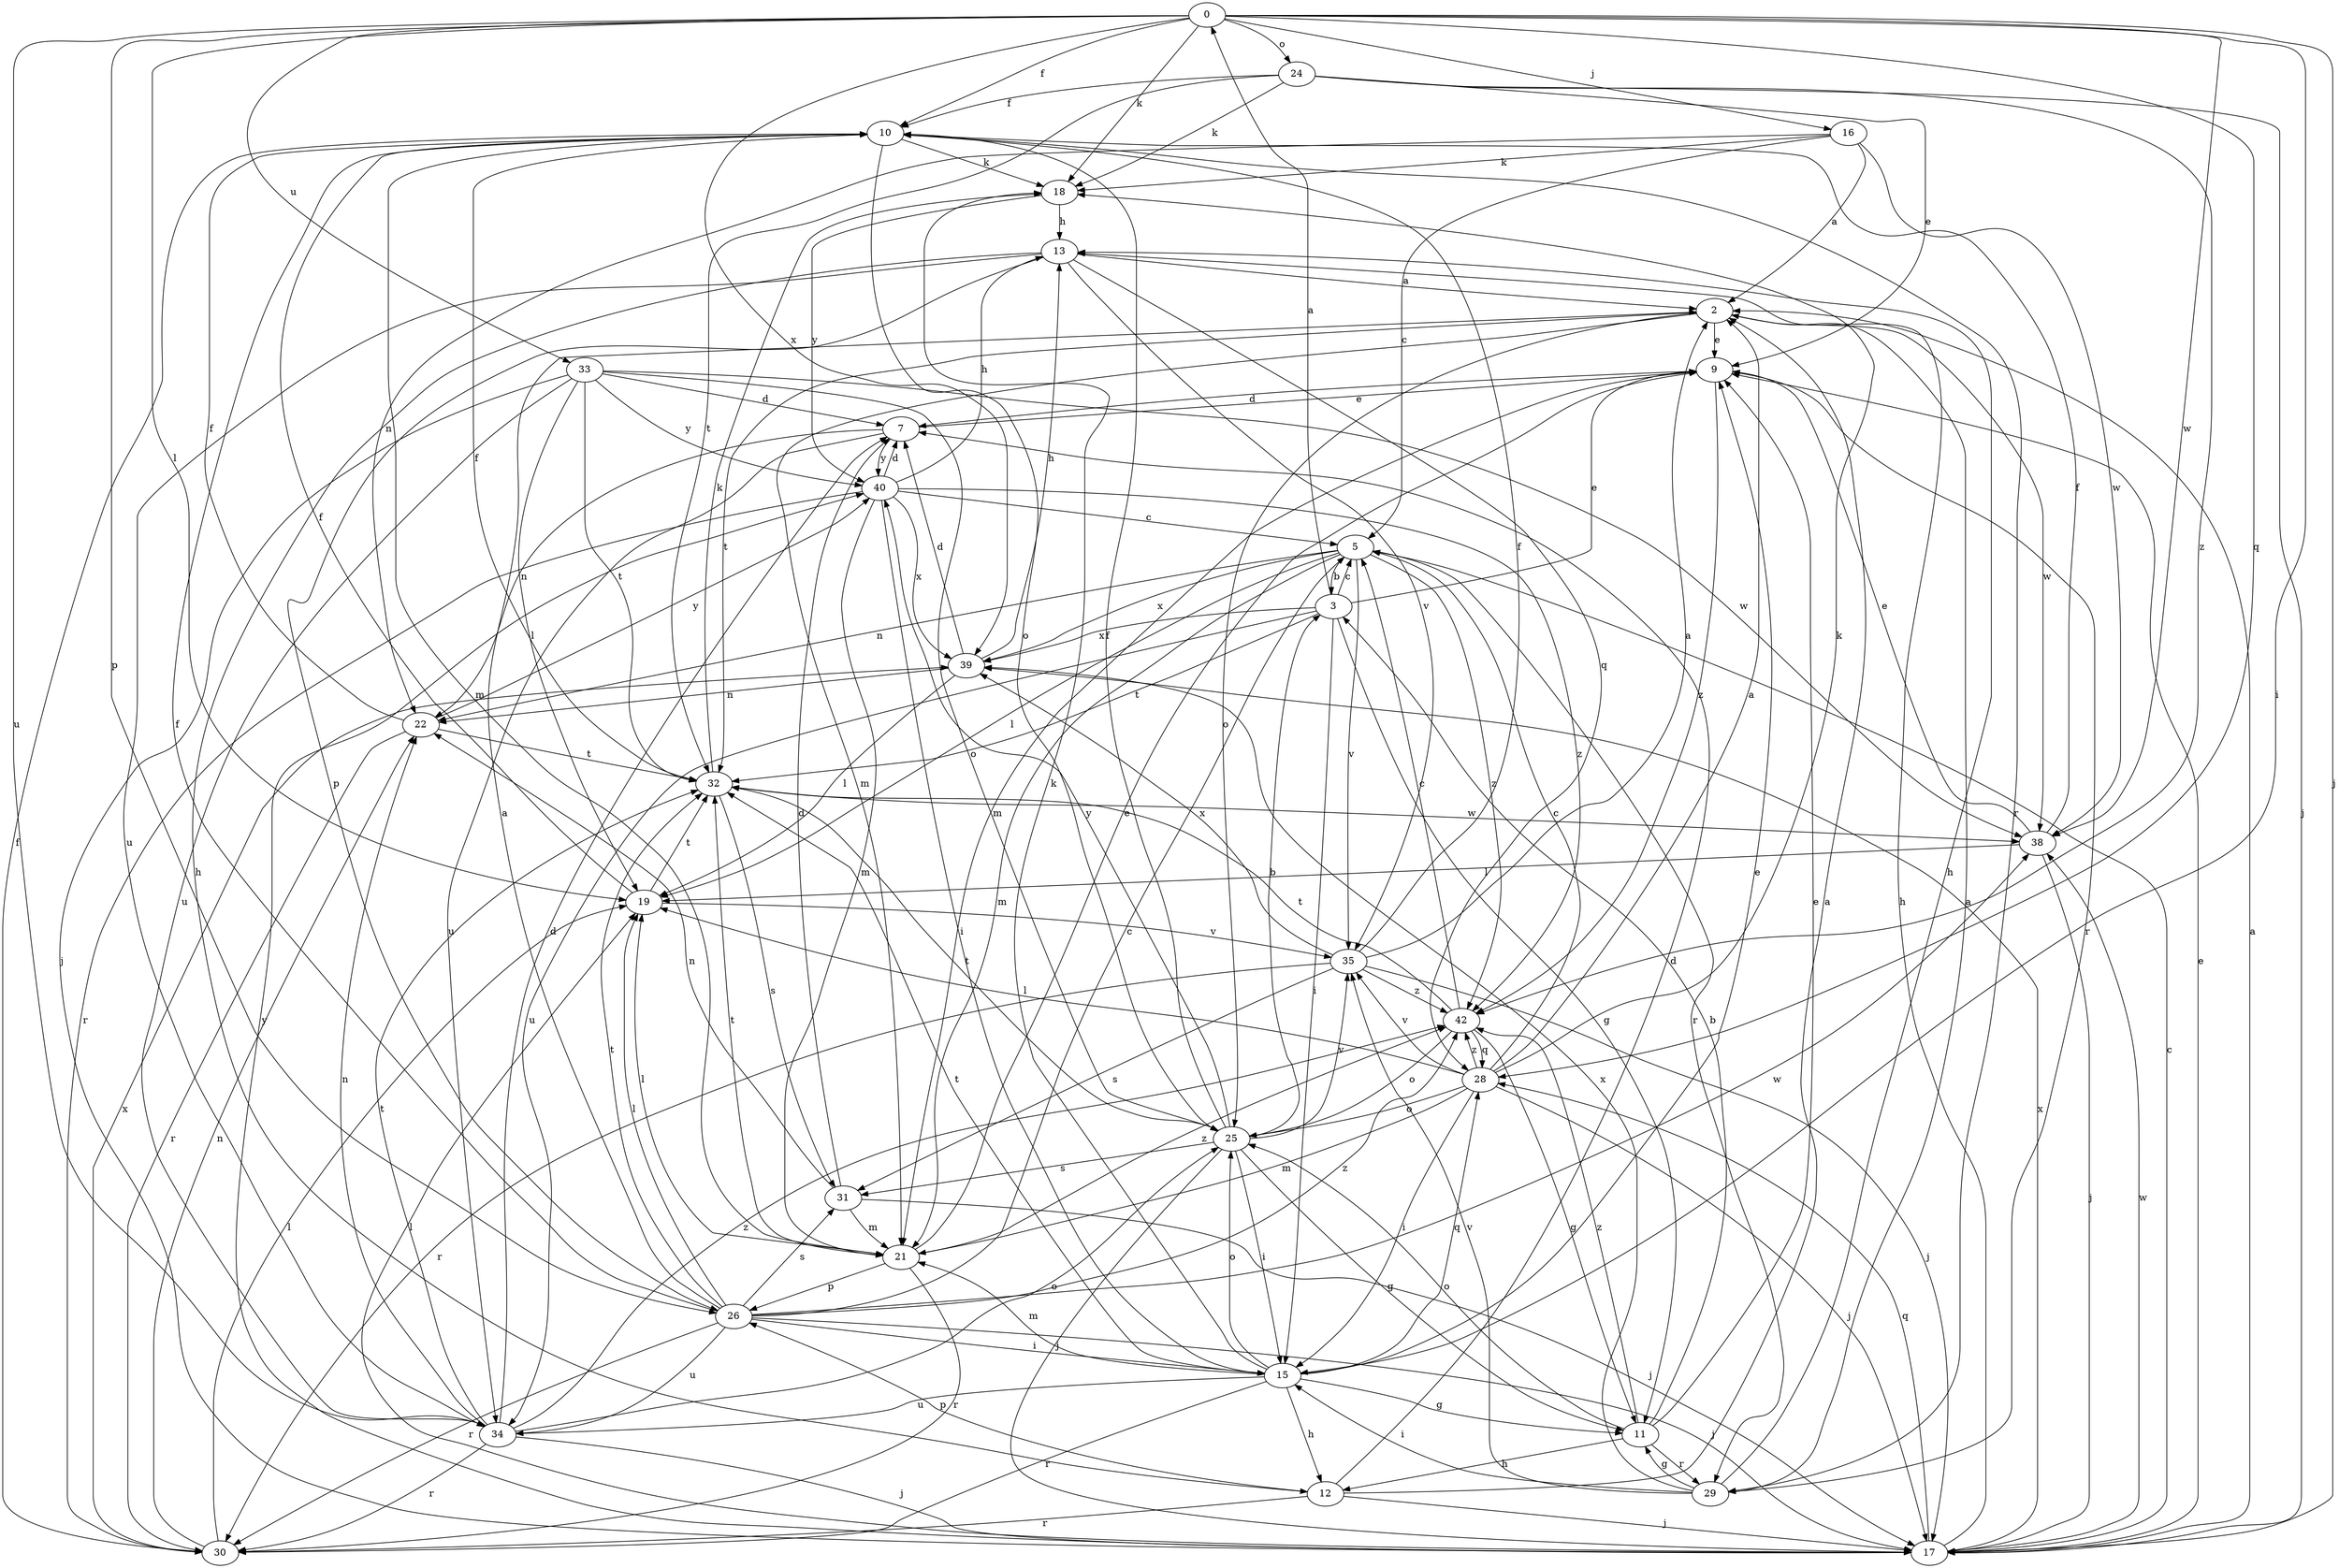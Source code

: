 strict digraph  {
0;
2;
3;
5;
7;
9;
10;
11;
12;
13;
15;
16;
17;
18;
19;
21;
22;
24;
25;
26;
28;
29;
30;
31;
32;
33;
34;
35;
38;
39;
40;
42;
0 -> 10  [label=f];
0 -> 15  [label=i];
0 -> 16  [label=j];
0 -> 17  [label=j];
0 -> 18  [label=k];
0 -> 19  [label=l];
0 -> 24  [label=o];
0 -> 26  [label=p];
0 -> 28  [label=q];
0 -> 33  [label=u];
0 -> 34  [label=u];
0 -> 38  [label=w];
0 -> 39  [label=x];
2 -> 9  [label=e];
2 -> 21  [label=m];
2 -> 25  [label=o];
2 -> 32  [label=t];
2 -> 38  [label=w];
3 -> 0  [label=a];
3 -> 5  [label=c];
3 -> 9  [label=e];
3 -> 11  [label=g];
3 -> 15  [label=i];
3 -> 32  [label=t];
3 -> 34  [label=u];
3 -> 39  [label=x];
5 -> 3  [label=b];
5 -> 19  [label=l];
5 -> 21  [label=m];
5 -> 22  [label=n];
5 -> 29  [label=r];
5 -> 35  [label=v];
5 -> 39  [label=x];
5 -> 42  [label=z];
7 -> 9  [label=e];
7 -> 22  [label=n];
7 -> 34  [label=u];
7 -> 40  [label=y];
9 -> 7  [label=d];
9 -> 21  [label=m];
9 -> 29  [label=r];
9 -> 42  [label=z];
10 -> 18  [label=k];
10 -> 21  [label=m];
10 -> 25  [label=o];
10 -> 29  [label=r];
11 -> 3  [label=b];
11 -> 9  [label=e];
11 -> 12  [label=h];
11 -> 25  [label=o];
11 -> 29  [label=r];
11 -> 42  [label=z];
12 -> 2  [label=a];
12 -> 7  [label=d];
12 -> 17  [label=j];
12 -> 26  [label=p];
12 -> 30  [label=r];
13 -> 2  [label=a];
13 -> 12  [label=h];
13 -> 26  [label=p];
13 -> 28  [label=q];
13 -> 34  [label=u];
13 -> 35  [label=v];
15 -> 9  [label=e];
15 -> 11  [label=g];
15 -> 12  [label=h];
15 -> 18  [label=k];
15 -> 21  [label=m];
15 -> 25  [label=o];
15 -> 28  [label=q];
15 -> 30  [label=r];
15 -> 32  [label=t];
15 -> 34  [label=u];
16 -> 2  [label=a];
16 -> 5  [label=c];
16 -> 18  [label=k];
16 -> 22  [label=n];
16 -> 38  [label=w];
17 -> 2  [label=a];
17 -> 5  [label=c];
17 -> 9  [label=e];
17 -> 13  [label=h];
17 -> 19  [label=l];
17 -> 28  [label=q];
17 -> 38  [label=w];
17 -> 39  [label=x];
17 -> 40  [label=y];
18 -> 13  [label=h];
18 -> 40  [label=y];
19 -> 10  [label=f];
19 -> 32  [label=t];
19 -> 35  [label=v];
21 -> 9  [label=e];
21 -> 19  [label=l];
21 -> 26  [label=p];
21 -> 30  [label=r];
21 -> 32  [label=t];
21 -> 42  [label=z];
22 -> 10  [label=f];
22 -> 30  [label=r];
22 -> 32  [label=t];
22 -> 40  [label=y];
24 -> 9  [label=e];
24 -> 10  [label=f];
24 -> 17  [label=j];
24 -> 18  [label=k];
24 -> 32  [label=t];
24 -> 42  [label=z];
25 -> 3  [label=b];
25 -> 10  [label=f];
25 -> 11  [label=g];
25 -> 15  [label=i];
25 -> 17  [label=j];
25 -> 31  [label=s];
25 -> 32  [label=t];
25 -> 35  [label=v];
25 -> 40  [label=y];
26 -> 2  [label=a];
26 -> 5  [label=c];
26 -> 10  [label=f];
26 -> 15  [label=i];
26 -> 17  [label=j];
26 -> 19  [label=l];
26 -> 30  [label=r];
26 -> 31  [label=s];
26 -> 32  [label=t];
26 -> 34  [label=u];
26 -> 38  [label=w];
26 -> 42  [label=z];
28 -> 2  [label=a];
28 -> 5  [label=c];
28 -> 15  [label=i];
28 -> 17  [label=j];
28 -> 18  [label=k];
28 -> 19  [label=l];
28 -> 21  [label=m];
28 -> 25  [label=o];
28 -> 35  [label=v];
28 -> 42  [label=z];
29 -> 2  [label=a];
29 -> 11  [label=g];
29 -> 13  [label=h];
29 -> 15  [label=i];
29 -> 35  [label=v];
29 -> 39  [label=x];
30 -> 10  [label=f];
30 -> 19  [label=l];
30 -> 22  [label=n];
30 -> 39  [label=x];
31 -> 7  [label=d];
31 -> 17  [label=j];
31 -> 21  [label=m];
31 -> 22  [label=n];
32 -> 10  [label=f];
32 -> 18  [label=k];
32 -> 31  [label=s];
32 -> 38  [label=w];
33 -> 7  [label=d];
33 -> 17  [label=j];
33 -> 19  [label=l];
33 -> 25  [label=o];
33 -> 32  [label=t];
33 -> 34  [label=u];
33 -> 38  [label=w];
33 -> 40  [label=y];
34 -> 7  [label=d];
34 -> 17  [label=j];
34 -> 22  [label=n];
34 -> 25  [label=o];
34 -> 30  [label=r];
34 -> 32  [label=t];
34 -> 42  [label=z];
35 -> 2  [label=a];
35 -> 10  [label=f];
35 -> 17  [label=j];
35 -> 30  [label=r];
35 -> 31  [label=s];
35 -> 39  [label=x];
35 -> 42  [label=z];
38 -> 9  [label=e];
38 -> 10  [label=f];
38 -> 17  [label=j];
38 -> 19  [label=l];
39 -> 7  [label=d];
39 -> 13  [label=h];
39 -> 19  [label=l];
39 -> 22  [label=n];
40 -> 5  [label=c];
40 -> 7  [label=d];
40 -> 13  [label=h];
40 -> 15  [label=i];
40 -> 21  [label=m];
40 -> 30  [label=r];
40 -> 39  [label=x];
40 -> 42  [label=z];
42 -> 5  [label=c];
42 -> 11  [label=g];
42 -> 25  [label=o];
42 -> 28  [label=q];
42 -> 32  [label=t];
}
